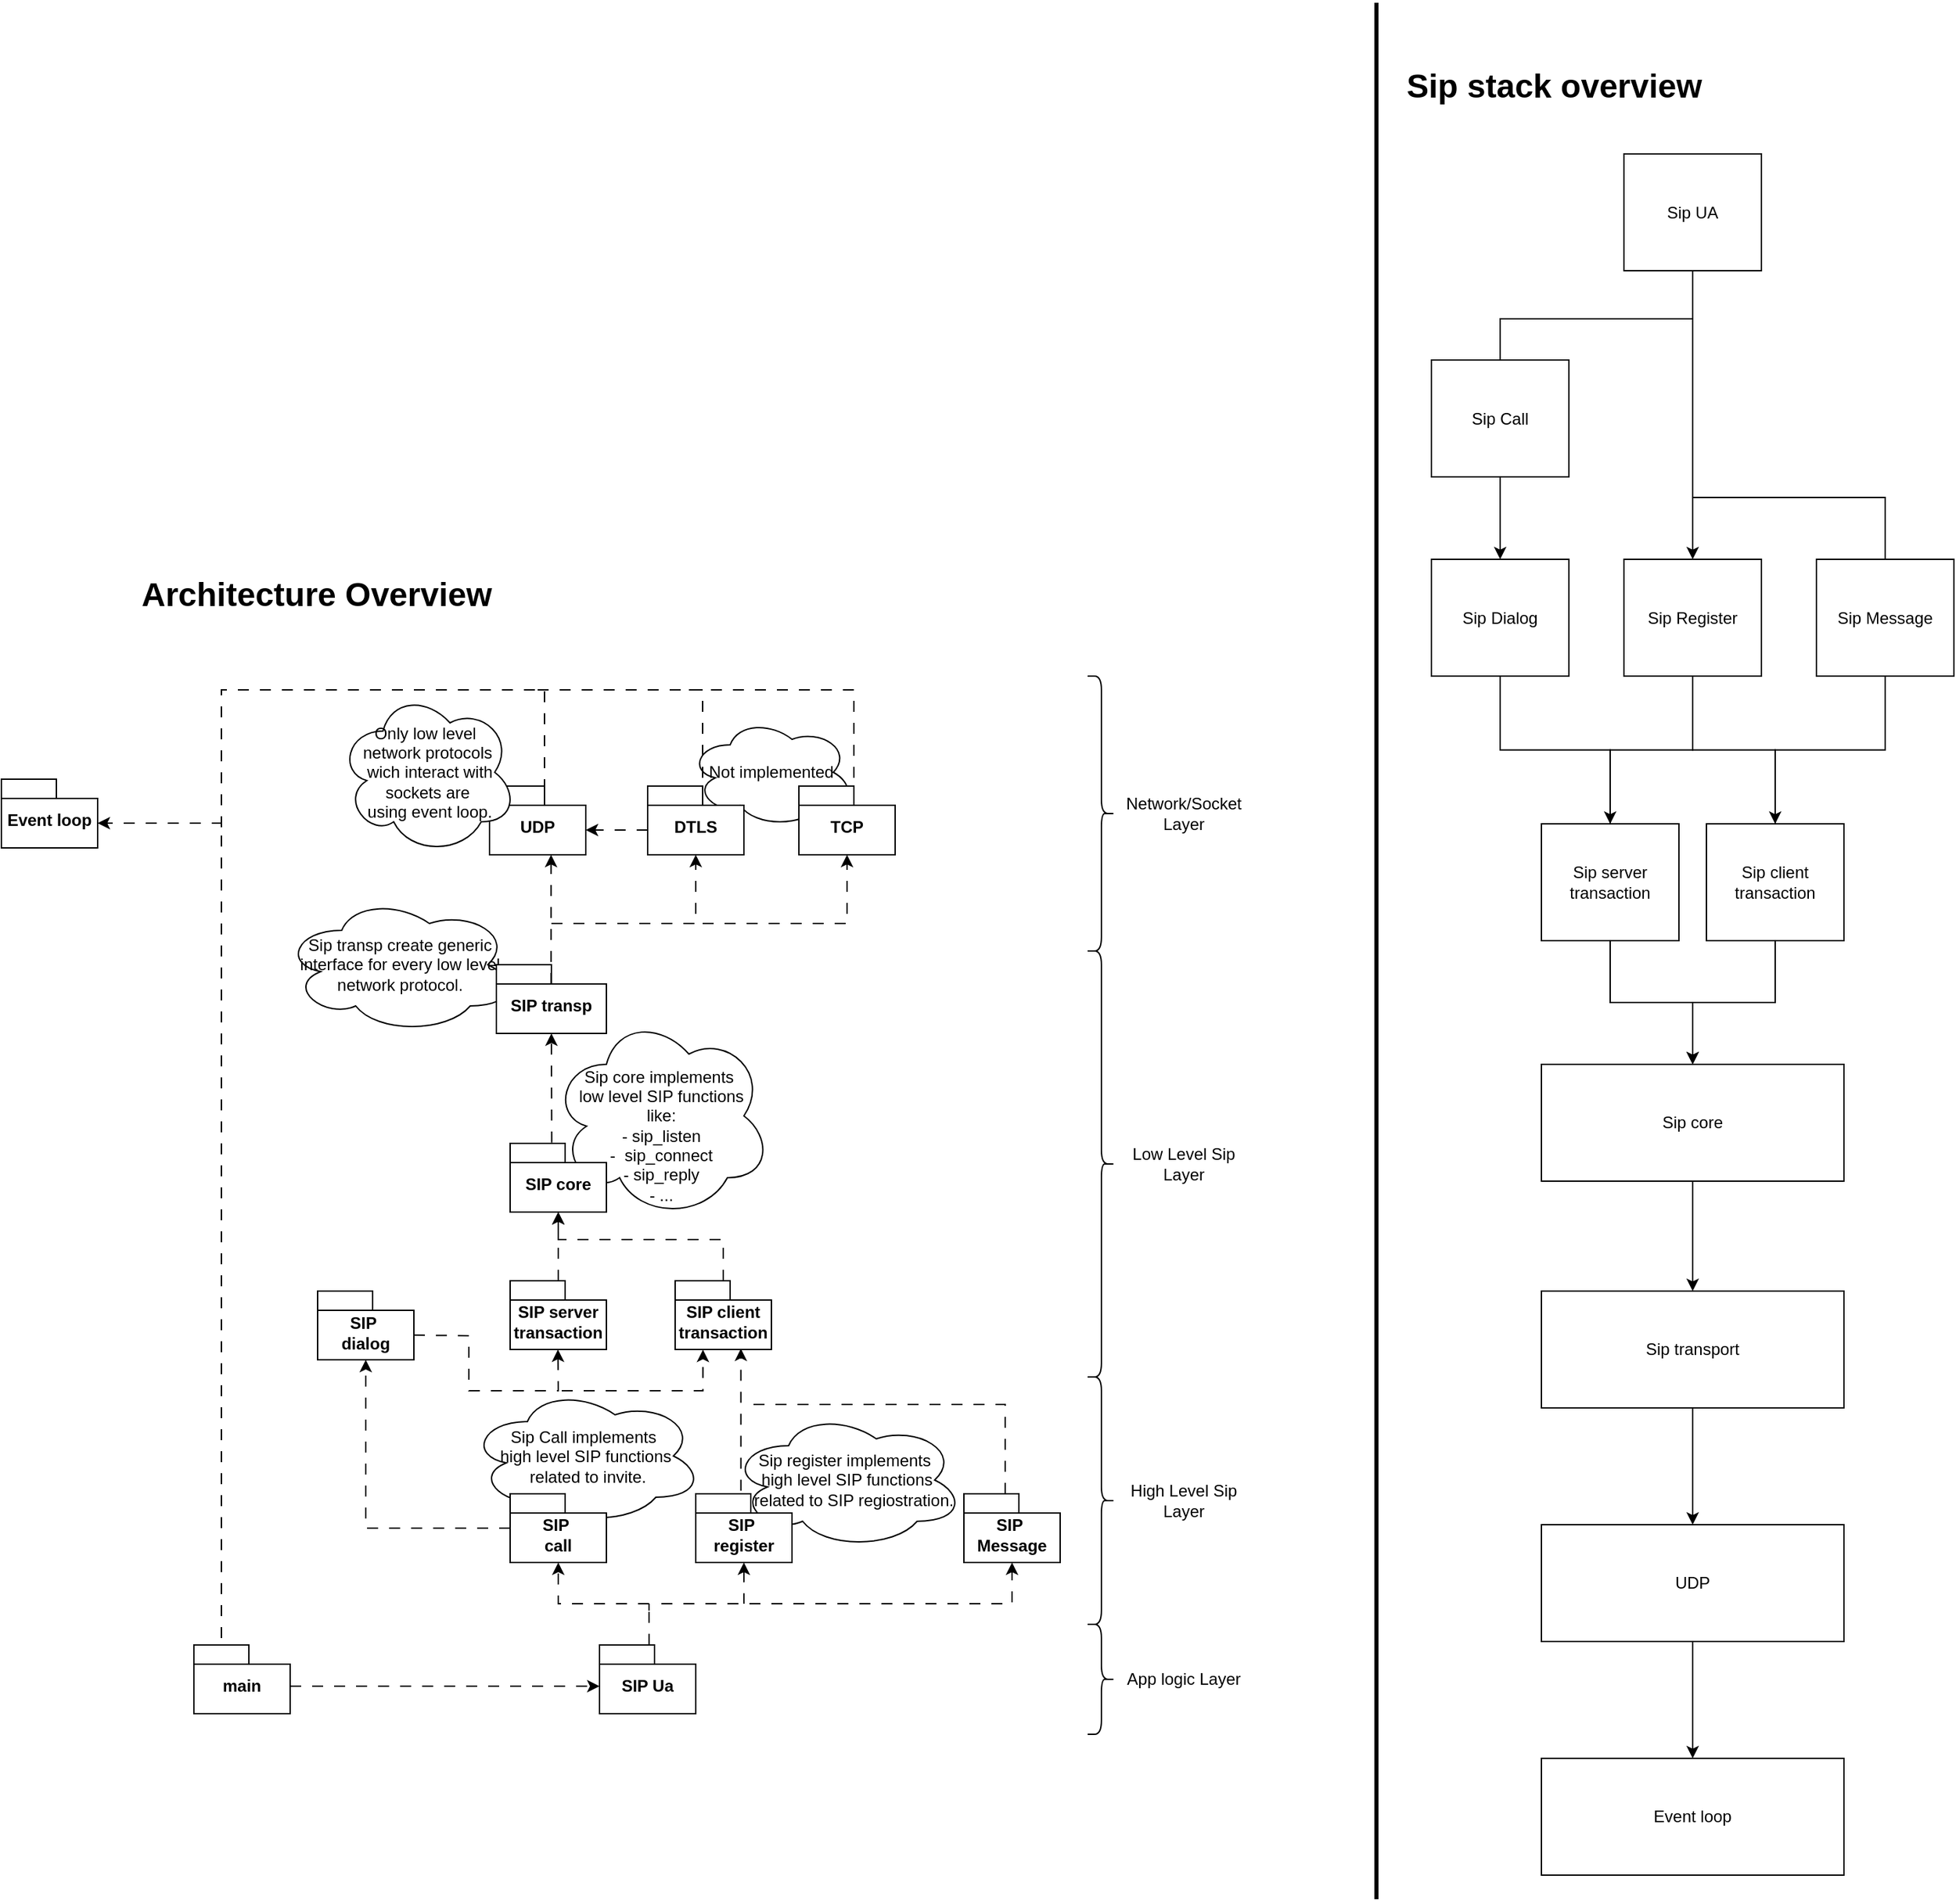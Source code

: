 <mxfile version="27.1.4" pages="2">
  <diagram id="IuXAi1eevMyLSQoJfHt3" name="Architecture overview">
    <mxGraphModel dx="2269" dy="1870" grid="1" gridSize="10" guides="1" tooltips="1" connect="1" arrows="1" fold="1" page="1" pageScale="1" pageWidth="850" pageHeight="1100" math="0" shadow="0">
      <root>
        <mxCell id="0" />
        <mxCell id="1" parent="0" />
        <mxCell id="v3j3ujz7cPLlm9doWBM3-44" value="" style="endArrow=none;html=1;rounded=0;strokeWidth=3;" parent="1" edge="1">
          <mxGeometry width="50" height="50" relative="1" as="geometry">
            <mxPoint x="680" y="820" as="sourcePoint" />
            <mxPoint x="680" y="-560" as="targetPoint" />
          </mxGeometry>
        </mxCell>
        <mxCell id="v3j3ujz7cPLlm9doWBM3-45" value="&lt;h1 style=&quot;margin-top: 0px;&quot;&gt;Sip stack overview&lt;/h1&gt;" style="text;html=1;whiteSpace=wrap;overflow=hidden;rounded=0;" parent="1" vertex="1">
          <mxGeometry x="700" y="-520" width="260" height="120" as="geometry" />
        </mxCell>
        <mxCell id="QLOnrKLpHwwKSTS8j1C4-6" value="" style="edgeStyle=orthogonalEdgeStyle;rounded=0;orthogonalLoop=1;jettySize=auto;html=1;" edge="1" parent="1" source="QLOnrKLpHwwKSTS8j1C4-2" target="QLOnrKLpHwwKSTS8j1C4-3">
          <mxGeometry relative="1" as="geometry" />
        </mxCell>
        <mxCell id="QLOnrKLpHwwKSTS8j1C4-2" value="Sip core" style="rounded=0;whiteSpace=wrap;html=1;" vertex="1" parent="1">
          <mxGeometry x="800" y="212.5" width="220" height="85" as="geometry" />
        </mxCell>
        <mxCell id="QLOnrKLpHwwKSTS8j1C4-7" value="" style="edgeStyle=orthogonalEdgeStyle;rounded=0;orthogonalLoop=1;jettySize=auto;html=1;" edge="1" parent="1" source="QLOnrKLpHwwKSTS8j1C4-3" target="QLOnrKLpHwwKSTS8j1C4-4">
          <mxGeometry relative="1" as="geometry" />
        </mxCell>
        <mxCell id="QLOnrKLpHwwKSTS8j1C4-3" value="Sip transport" style="rounded=0;whiteSpace=wrap;html=1;" vertex="1" parent="1">
          <mxGeometry x="800" y="377.5" width="220" height="85" as="geometry" />
        </mxCell>
        <mxCell id="QLOnrKLpHwwKSTS8j1C4-8" value="" style="edgeStyle=orthogonalEdgeStyle;rounded=0;orthogonalLoop=1;jettySize=auto;html=1;" edge="1" parent="1" source="QLOnrKLpHwwKSTS8j1C4-4" target="QLOnrKLpHwwKSTS8j1C4-5">
          <mxGeometry relative="1" as="geometry" />
        </mxCell>
        <mxCell id="QLOnrKLpHwwKSTS8j1C4-4" value="UDP" style="rounded=0;whiteSpace=wrap;html=1;" vertex="1" parent="1">
          <mxGeometry x="800" y="547.5" width="220" height="85" as="geometry" />
        </mxCell>
        <mxCell id="QLOnrKLpHwwKSTS8j1C4-5" value="Event loop" style="rounded=0;whiteSpace=wrap;html=1;" vertex="1" parent="1">
          <mxGeometry x="800" y="717.5" width="220" height="85" as="geometry" />
        </mxCell>
        <mxCell id="QLOnrKLpHwwKSTS8j1C4-14" value="" style="endArrow=none;html=1;rounded=0;dashed=1;dashPattern=8 8;strokeColor=default;align=center;verticalAlign=middle;fontFamily=Helvetica;fontSize=11;fontColor=default;labelBackgroundColor=default;startFill=0;" edge="1" parent="1">
          <mxGeometry width="50" height="50" relative="1" as="geometry">
            <mxPoint x="410" y="525" as="sourcePoint" />
            <mxPoint x="220" y="460" as="targetPoint" />
            <Array as="points">
              <mxPoint x="410" y="505" />
              <mxPoint x="410" y="460" />
            </Array>
          </mxGeometry>
        </mxCell>
        <mxCell id="QLOnrKLpHwwKSTS8j1C4-15" value="Not implemented" style="ellipse;shape=cloud;whiteSpace=wrap;html=1;" vertex="1" parent="1">
          <mxGeometry x="180" y="-40" width="120" height="80" as="geometry" />
        </mxCell>
        <mxCell id="QLOnrKLpHwwKSTS8j1C4-16" value="Sip transp create generic interface for every low level network protocol&lt;span style=&quot;background-color: transparent; color: light-dark(rgb(0, 0, 0), rgb(255, 255, 255));&quot;&gt;.&lt;/span&gt;" style="ellipse;shape=cloud;whiteSpace=wrap;html=1;" vertex="1" parent="1">
          <mxGeometry x="-115" y="90" width="170" height="100" as="geometry" />
        </mxCell>
        <mxCell id="QLOnrKLpHwwKSTS8j1C4-17" value="Sip Call implements&amp;nbsp;&lt;div&gt;high level SIP functions&lt;/div&gt;&lt;div&gt;&amp;nbsp;related to invite.&lt;/div&gt;" style="ellipse;shape=cloud;whiteSpace=wrap;html=1;" vertex="1" parent="1">
          <mxGeometry x="20" y="447.5" width="170" height="100" as="geometry" />
        </mxCell>
        <mxCell id="QLOnrKLpHwwKSTS8j1C4-18" value="&lt;div&gt;&lt;br&gt;&lt;/div&gt;&lt;div&gt;&lt;br&gt;&lt;/div&gt;Sip core implements&amp;nbsp;&lt;div&gt;low level SIP functions&lt;/div&gt;&lt;div&gt;&amp;nbsp;like:&amp;nbsp;&lt;/div&gt;&lt;div&gt;- sip_listen&lt;/div&gt;&lt;div&gt;-&amp;nbsp; sip_connect&lt;/div&gt;&lt;div&gt;- sip_reply&lt;/div&gt;&lt;div&gt;- ...&lt;/div&gt;" style="ellipse;shape=cloud;whiteSpace=wrap;html=1;" vertex="1" parent="1">
          <mxGeometry x="80" y="175" width="160" height="150" as="geometry" />
        </mxCell>
        <mxCell id="QLOnrKLpHwwKSTS8j1C4-19" value="TCP" style="shape=folder;fontStyle=1;spacingTop=10;tabWidth=40;tabHeight=14;tabPosition=left;html=1;whiteSpace=wrap;" vertex="1" parent="1">
          <mxGeometry x="260" y="10" width="70" height="50" as="geometry" />
        </mxCell>
        <mxCell id="QLOnrKLpHwwKSTS8j1C4-20" value="&lt;h1 style=&quot;margin-top: 0px;&quot;&gt;Architecture Overview&lt;/h1&gt;" style="text;html=1;whiteSpace=wrap;overflow=hidden;rounded=0;" vertex="1" parent="1">
          <mxGeometry x="-220" y="-150" width="260" height="120" as="geometry" />
        </mxCell>
        <mxCell id="QLOnrKLpHwwKSTS8j1C4-21" value="UDP" style="shape=folder;fontStyle=1;spacingTop=10;tabWidth=40;tabHeight=14;tabPosition=left;html=1;whiteSpace=wrap;" vertex="1" parent="1">
          <mxGeometry x="35" y="10" width="70" height="50" as="geometry" />
        </mxCell>
        <mxCell id="QLOnrKLpHwwKSTS8j1C4-22" value="SIP core" style="shape=folder;fontStyle=1;spacingTop=10;tabWidth=40;tabHeight=14;tabPosition=left;html=1;whiteSpace=wrap;" vertex="1" parent="1">
          <mxGeometry x="50" y="270" width="70" height="50" as="geometry" />
        </mxCell>
        <mxCell id="QLOnrKLpHwwKSTS8j1C4-23" value="SIP transp" style="shape=folder;fontStyle=1;spacingTop=10;tabWidth=40;tabHeight=14;tabPosition=left;html=1;whiteSpace=wrap;" vertex="1" parent="1">
          <mxGeometry x="40" y="140" width="80" height="50" as="geometry" />
        </mxCell>
        <mxCell id="QLOnrKLpHwwKSTS8j1C4-24" value="DTLS" style="shape=folder;fontStyle=1;spacingTop=10;tabWidth=40;tabHeight=14;tabPosition=left;html=1;whiteSpace=wrap;" vertex="1" parent="1">
          <mxGeometry x="150" y="10" width="70" height="50" as="geometry" />
        </mxCell>
        <mxCell id="QLOnrKLpHwwKSTS8j1C4-77" value="" style="edgeStyle=orthogonalEdgeStyle;rounded=0;orthogonalLoop=1;jettySize=auto;html=1;endArrow=classic;startFill=0;dashed=1;dashPattern=8 8;strokeColor=default;align=center;verticalAlign=middle;fontFamily=Helvetica;fontSize=11;fontColor=default;labelBackgroundColor=default;entryX=0.289;entryY=1.003;entryDx=0;entryDy=0;entryPerimeter=0;endFill=1;" edge="1" parent="1" target="QLOnrKLpHwwKSTS8j1C4-57">
          <mxGeometry relative="1" as="geometry">
            <mxPoint x="87.5" y="450" as="sourcePoint" />
            <mxPoint x="190" y="410" as="targetPoint" />
            <Array as="points">
              <mxPoint x="190" y="450" />
            </Array>
          </mxGeometry>
        </mxCell>
        <mxCell id="QLOnrKLpHwwKSTS8j1C4-113" value="" style="edgeStyle=orthogonalEdgeStyle;rounded=0;orthogonalLoop=1;jettySize=auto;html=1;entryX=0.5;entryY=1;entryDx=0;entryDy=0;entryPerimeter=0;dashed=1;dashPattern=8 8;" edge="1" parent="1" source="QLOnrKLpHwwKSTS8j1C4-25" target="QLOnrKLpHwwKSTS8j1C4-111">
          <mxGeometry relative="1" as="geometry">
            <mxPoint x="-65" y="550" as="targetPoint" />
          </mxGeometry>
        </mxCell>
        <mxCell id="QLOnrKLpHwwKSTS8j1C4-25" value="SIP&amp;nbsp;&lt;div&gt;call&lt;/div&gt;" style="shape=folder;fontStyle=1;spacingTop=10;tabWidth=40;tabHeight=14;tabPosition=left;html=1;whiteSpace=wrap;" vertex="1" parent="1">
          <mxGeometry x="50" y="525" width="70" height="50" as="geometry" />
        </mxCell>
        <mxCell id="QLOnrKLpHwwKSTS8j1C4-26" value="Event loop" style="shape=folder;fontStyle=1;spacingTop=10;tabWidth=40;tabHeight=14;tabPosition=left;html=1;whiteSpace=wrap;" vertex="1" parent="1">
          <mxGeometry x="-320" y="5" width="70" height="50" as="geometry" />
        </mxCell>
        <mxCell id="QLOnrKLpHwwKSTS8j1C4-27" value="Only low level&amp;nbsp;&lt;div&gt;network protocols&lt;/div&gt;&lt;div&gt;&amp;nbsp;wich interact with sockets are&lt;/div&gt;&lt;div&gt;&amp;nbsp;using event loop.&lt;/div&gt;" style="ellipse;shape=cloud;whiteSpace=wrap;html=1;" vertex="1" parent="1">
          <mxGeometry x="-75" y="-60" width="130" height="120" as="geometry" />
        </mxCell>
        <mxCell id="QLOnrKLpHwwKSTS8j1C4-28" value="main" style="shape=folder;fontStyle=1;spacingTop=10;tabWidth=40;tabHeight=14;tabPosition=left;html=1;whiteSpace=wrap;" vertex="1" parent="1">
          <mxGeometry x="-180" y="635" width="70" height="50" as="geometry" />
        </mxCell>
        <mxCell id="QLOnrKLpHwwKSTS8j1C4-29" value="SIP Ua" style="shape=folder;fontStyle=1;spacingTop=10;tabWidth=40;tabHeight=14;tabPosition=left;html=1;whiteSpace=wrap;" vertex="1" parent="1">
          <mxGeometry x="115" y="635" width="70" height="50" as="geometry" />
        </mxCell>
        <mxCell id="QLOnrKLpHwwKSTS8j1C4-30" value="" style="endArrow=none;html=1;rounded=0;dashed=1;dashPattern=8 8;exitX=0.515;exitY=-0.002;exitDx=0;exitDy=0;exitPerimeter=0;startFill=0;" edge="1" parent="1" source="QLOnrKLpHwwKSTS8j1C4-29">
          <mxGeometry width="50" height="50" relative="1" as="geometry">
            <mxPoint x="150" y="635" as="sourcePoint" />
            <mxPoint x="151" y="600" as="targetPoint" />
            <Array as="points">
              <mxPoint x="151" y="605" />
              <mxPoint x="151" y="610" />
            </Array>
          </mxGeometry>
        </mxCell>
        <mxCell id="QLOnrKLpHwwKSTS8j1C4-31" value="" style="endArrow=classic;html=1;rounded=0;entryX=0.5;entryY=1;entryDx=0;entryDy=0;entryPerimeter=0;dashed=1;dashPattern=8 8;" edge="1" parent="1" target="QLOnrKLpHwwKSTS8j1C4-25">
          <mxGeometry width="50" height="50" relative="1" as="geometry">
            <mxPoint x="151" y="605" as="sourcePoint" />
            <mxPoint x="100.0" y="575" as="targetPoint" />
            <Array as="points">
              <mxPoint x="151.0" y="605" />
              <mxPoint x="85" y="605" />
            </Array>
          </mxGeometry>
        </mxCell>
        <mxCell id="QLOnrKLpHwwKSTS8j1C4-34" value="" style="endArrow=classic;html=1;rounded=0;entryX=0;entryY=0;entryDx=70;entryDy=32;entryPerimeter=0;dashed=1;dashPattern=8 8;strokeColor=default;align=center;verticalAlign=middle;fontFamily=Helvetica;fontSize=11;fontColor=default;labelBackgroundColor=default;" edge="1" parent="1">
          <mxGeometry width="50" height="50" relative="1" as="geometry">
            <mxPoint x="-160" y="630" as="sourcePoint" />
            <mxPoint x="-250" y="37" as="targetPoint" />
            <Array as="points">
              <mxPoint x="-160" y="37" />
            </Array>
          </mxGeometry>
        </mxCell>
        <mxCell id="QLOnrKLpHwwKSTS8j1C4-35" value="" style="endArrow=classic;html=1;rounded=0;dashed=1;dashPattern=8 8;strokeColor=default;align=center;verticalAlign=middle;fontFamily=Helvetica;fontSize=11;fontColor=default;labelBackgroundColor=default;exitX=0.432;exitY=-0.013;exitDx=0;exitDy=0;exitPerimeter=0;" edge="1" parent="1" source="QLOnrKLpHwwKSTS8j1C4-22">
          <mxGeometry width="50" height="50" relative="1" as="geometry">
            <mxPoint x="80" y="225" as="sourcePoint" />
            <mxPoint x="80" y="190" as="targetPoint" />
          </mxGeometry>
        </mxCell>
        <mxCell id="QLOnrKLpHwwKSTS8j1C4-36" value="" style="endArrow=classic;html=1;rounded=0;entryX=0.568;entryY=1.008;entryDx=0;entryDy=0;entryPerimeter=0;dashed=1;dashPattern=8 8;strokeColor=default;align=center;verticalAlign=middle;fontFamily=Helvetica;fontSize=11;fontColor=default;labelBackgroundColor=default;exitX=0;exitY=0;exitDx=40;exitDy=14;exitPerimeter=0;" edge="1" parent="1">
          <mxGeometry width="50" height="50" relative="1" as="geometry">
            <mxPoint x="79.76" y="154" as="sourcePoint" />
            <mxPoint x="79.76" y="60" as="targetPoint" />
          </mxGeometry>
        </mxCell>
        <mxCell id="QLOnrKLpHwwKSTS8j1C4-37" value="" style="endArrow=classic;html=1;rounded=0;entryX=0.5;entryY=1;entryDx=0;entryDy=0;entryPerimeter=0;dashed=1;dashPattern=8 8;strokeColor=default;align=center;verticalAlign=middle;fontFamily=Helvetica;fontSize=11;fontColor=default;labelBackgroundColor=default;" edge="1" parent="1" target="QLOnrKLpHwwKSTS8j1C4-24">
          <mxGeometry width="50" height="50" relative="1" as="geometry">
            <mxPoint x="80" y="110" as="sourcePoint" />
            <mxPoint x="130" y="60" as="targetPoint" />
            <Array as="points">
              <mxPoint x="185" y="110" />
            </Array>
          </mxGeometry>
        </mxCell>
        <mxCell id="QLOnrKLpHwwKSTS8j1C4-38" value="" style="endArrow=classic;html=1;rounded=0;entryX=0.5;entryY=1;entryDx=0;entryDy=0;entryPerimeter=0;dashed=1;dashPattern=8 8;strokeColor=default;align=center;verticalAlign=middle;fontFamily=Helvetica;fontSize=11;fontColor=default;labelBackgroundColor=default;" edge="1" parent="1">
          <mxGeometry width="50" height="50" relative="1" as="geometry">
            <mxPoint x="190" y="110" as="sourcePoint" />
            <mxPoint x="295" y="60" as="targetPoint" />
            <Array as="points">
              <mxPoint x="295" y="110" />
            </Array>
          </mxGeometry>
        </mxCell>
        <mxCell id="QLOnrKLpHwwKSTS8j1C4-39" value="" style="endArrow=none;html=1;rounded=0;entryX=0;entryY=0;entryDx=40;entryDy=0;entryPerimeter=0;dashed=1;dashPattern=8 8;strokeColor=default;align=center;verticalAlign=middle;fontFamily=Helvetica;fontSize=11;fontColor=default;labelBackgroundColor=default;startFill=0;" edge="1" parent="1" target="QLOnrKLpHwwKSTS8j1C4-21">
          <mxGeometry width="50" height="50" relative="1" as="geometry">
            <mxPoint x="-160" y="40" as="sourcePoint" />
            <mxPoint x="-110" y="430" as="targetPoint" />
            <Array as="points">
              <mxPoint x="-160" y="-60" />
              <mxPoint x="75" y="-60" />
            </Array>
          </mxGeometry>
        </mxCell>
        <mxCell id="QLOnrKLpHwwKSTS8j1C4-40" value="" style="endArrow=none;html=1;rounded=0;entryX=0;entryY=0;entryDx=40;entryDy=0;entryPerimeter=0;dashed=1;dashPattern=8 8;strokeColor=default;align=center;verticalAlign=middle;fontFamily=Helvetica;fontSize=11;fontColor=default;labelBackgroundColor=default;startFill=0;" edge="1" parent="1" target="QLOnrKLpHwwKSTS8j1C4-24">
          <mxGeometry width="50" height="50" relative="1" as="geometry">
            <mxPoint x="70" y="-60" as="sourcePoint" />
            <mxPoint x="160" as="targetPoint" />
            <Array as="points">
              <mxPoint x="190" y="-60" />
            </Array>
          </mxGeometry>
        </mxCell>
        <mxCell id="QLOnrKLpHwwKSTS8j1C4-41" value="" style="endArrow=none;html=1;rounded=0;entryX=0;entryY=0;entryDx=40;entryDy=0;entryPerimeter=0;dashed=1;dashPattern=8 8;strokeColor=default;align=center;verticalAlign=middle;fontFamily=Helvetica;fontSize=11;fontColor=default;labelBackgroundColor=default;startFill=0;" edge="1" parent="1">
          <mxGeometry width="50" height="50" relative="1" as="geometry">
            <mxPoint x="180" y="-60" as="sourcePoint" />
            <mxPoint x="300" y="10" as="targetPoint" />
            <Array as="points">
              <mxPoint x="300" y="-60" />
            </Array>
          </mxGeometry>
        </mxCell>
        <mxCell id="QLOnrKLpHwwKSTS8j1C4-42" value="" style="endArrow=classic;html=1;rounded=0;dashed=1;dashPattern=8 8;strokeColor=default;align=center;verticalAlign=middle;fontFamily=Helvetica;fontSize=11;fontColor=default;labelBackgroundColor=default;" edge="1" parent="1">
          <mxGeometry width="50" height="50" relative="1" as="geometry">
            <mxPoint x="-110" y="665" as="sourcePoint" />
            <mxPoint x="115" y="665" as="targetPoint" />
          </mxGeometry>
        </mxCell>
        <mxCell id="QLOnrKLpHwwKSTS8j1C4-43" value="" style="endArrow=classic;html=1;rounded=0;entryX=0;entryY=0;entryDx=70;entryDy=32;entryPerimeter=0;exitX=0;exitY=0;exitDx=0;exitDy=32;exitPerimeter=0;dashed=1;dashPattern=8 8;strokeColor=default;align=center;verticalAlign=middle;fontFamily=Helvetica;fontSize=11;fontColor=default;labelBackgroundColor=default;" edge="1" parent="1" source="QLOnrKLpHwwKSTS8j1C4-24" target="QLOnrKLpHwwKSTS8j1C4-21">
          <mxGeometry width="50" height="50" relative="1" as="geometry">
            <mxPoint x="150" y="40" as="sourcePoint" />
            <mxPoint x="200" y="-10" as="targetPoint" />
          </mxGeometry>
        </mxCell>
        <mxCell id="QLOnrKLpHwwKSTS8j1C4-52" value="SIP&amp;nbsp;&lt;div&gt;Message&lt;/div&gt;" style="shape=folder;fontStyle=1;spacingTop=10;tabWidth=40;tabHeight=14;tabPosition=left;html=1;whiteSpace=wrap;" vertex="1" parent="1">
          <mxGeometry x="380" y="525" width="70" height="50" as="geometry" />
        </mxCell>
        <mxCell id="QLOnrKLpHwwKSTS8j1C4-53" value="" style="endArrow=classic;html=1;rounded=0;entryX=0.5;entryY=1;entryDx=0;entryDy=0;entryPerimeter=0;dashed=1;dashPattern=8 8;" edge="1" parent="1" target="QLOnrKLpHwwKSTS8j1C4-52">
          <mxGeometry width="50" height="50" relative="1" as="geometry">
            <mxPoint x="160" y="605" as="sourcePoint" />
            <mxPoint x="200" y="575" as="targetPoint" />
            <Array as="points">
              <mxPoint x="415" y="605" />
            </Array>
          </mxGeometry>
        </mxCell>
        <mxCell id="QLOnrKLpHwwKSTS8j1C4-54" value="Sip register implements&amp;nbsp;&lt;div&gt;high level SIP functions&lt;/div&gt;&lt;div&gt;&amp;nbsp; &amp;nbsp;related to SIP regiostration.&lt;/div&gt;" style="ellipse;shape=cloud;whiteSpace=wrap;html=1;" vertex="1" parent="1">
          <mxGeometry x="210" y="465" width="170" height="100" as="geometry" />
        </mxCell>
        <mxCell id="QLOnrKLpHwwKSTS8j1C4-114" value="" style="edgeStyle=orthogonalEdgeStyle;rounded=0;orthogonalLoop=1;jettySize=auto;html=1;endArrow=none;startFill=1;dashed=1;dashPattern=8 8;startArrow=classic;" edge="1" parent="1" source="QLOnrKLpHwwKSTS8j1C4-55">
          <mxGeometry relative="1" as="geometry">
            <mxPoint x="220" y="605" as="targetPoint" />
          </mxGeometry>
        </mxCell>
        <mxCell id="QLOnrKLpHwwKSTS8j1C4-55" value="SIP&amp;nbsp;&lt;div&gt;register&lt;/div&gt;" style="shape=folder;fontStyle=1;spacingTop=10;tabWidth=40;tabHeight=14;tabPosition=left;html=1;whiteSpace=wrap;" vertex="1" parent="1">
          <mxGeometry x="185" y="525" width="70" height="50" as="geometry" />
        </mxCell>
        <mxCell id="QLOnrKLpHwwKSTS8j1C4-61" value="" style="edgeStyle=orthogonalEdgeStyle;rounded=0;orthogonalLoop=1;jettySize=auto;html=1;dashed=1;dashPattern=8 8;strokeColor=default;align=center;verticalAlign=middle;fontFamily=Helvetica;fontSize=11;fontColor=default;labelBackgroundColor=default;endArrow=classic;" edge="1" parent="1" source="QLOnrKLpHwwKSTS8j1C4-56" target="QLOnrKLpHwwKSTS8j1C4-22">
          <mxGeometry relative="1" as="geometry" />
        </mxCell>
        <mxCell id="QLOnrKLpHwwKSTS8j1C4-56" value="SIP server&lt;div&gt;transaction&lt;/div&gt;" style="shape=folder;fontStyle=1;spacingTop=10;tabWidth=40;tabHeight=14;tabPosition=left;html=1;whiteSpace=wrap;" vertex="1" parent="1">
          <mxGeometry x="50" y="370" width="70" height="50" as="geometry" />
        </mxCell>
        <mxCell id="QLOnrKLpHwwKSTS8j1C4-62" value="" style="edgeStyle=orthogonalEdgeStyle;rounded=0;orthogonalLoop=1;jettySize=auto;html=1;entryX=0.5;entryY=1;entryDx=0;entryDy=0;entryPerimeter=0;dashed=1;dashPattern=8 8;strokeColor=default;align=center;verticalAlign=middle;fontFamily=Helvetica;fontSize=11;fontColor=default;labelBackgroundColor=default;endArrow=classic;" edge="1" parent="1" source="QLOnrKLpHwwKSTS8j1C4-57" target="QLOnrKLpHwwKSTS8j1C4-22">
          <mxGeometry relative="1" as="geometry">
            <Array as="points">
              <mxPoint x="205" y="340" />
              <mxPoint x="85" y="340" />
            </Array>
          </mxGeometry>
        </mxCell>
        <mxCell id="QLOnrKLpHwwKSTS8j1C4-57" value="SIP client&lt;div&gt;transaction&lt;/div&gt;" style="shape=folder;fontStyle=1;spacingTop=10;tabWidth=40;tabHeight=14;tabPosition=left;html=1;whiteSpace=wrap;" vertex="1" parent="1">
          <mxGeometry x="170" y="370" width="70" height="50" as="geometry" />
        </mxCell>
        <mxCell id="QLOnrKLpHwwKSTS8j1C4-60" value="" style="endArrow=classic;html=1;rounded=0;dashed=1;dashPattern=8 8;strokeColor=default;align=center;verticalAlign=middle;fontFamily=Helvetica;fontSize=11;fontColor=default;labelBackgroundColor=default;exitX=0.469;exitY=-0.044;exitDx=0;exitDy=0;exitPerimeter=0;entryX=0.683;entryY=0.987;entryDx=0;entryDy=0;entryPerimeter=0;" edge="1" parent="1" source="QLOnrKLpHwwKSTS8j1C4-55" target="QLOnrKLpHwwKSTS8j1C4-57">
          <mxGeometry width="50" height="50" relative="1" as="geometry">
            <mxPoint x="204.71" y="499" as="sourcePoint" />
            <mxPoint x="204.71" y="420" as="targetPoint" />
            <Array as="points" />
          </mxGeometry>
        </mxCell>
        <mxCell id="QLOnrKLpHwwKSTS8j1C4-63" value="" style="endArrow=classic;html=1;rounded=0;dashed=1;dashPattern=8 8;strokeColor=default;align=center;verticalAlign=middle;fontFamily=Helvetica;fontSize=11;fontColor=default;labelBackgroundColor=default;exitX=0;exitY=0;exitDx=70;exitDy=32;exitPerimeter=0;entryX=0.431;entryY=1.016;entryDx=0;entryDy=0;entryPerimeter=0;" edge="1" parent="1" source="QLOnrKLpHwwKSTS8j1C4-111">
          <mxGeometry width="50" height="50" relative="1" as="geometry">
            <mxPoint x="84.76" y="524" as="sourcePoint" />
            <mxPoint x="84.76" y="420" as="targetPoint" />
            <Array as="points">
              <mxPoint x="20" y="410" />
              <mxPoint x="20" y="450" />
              <mxPoint x="85" y="450" />
            </Array>
          </mxGeometry>
        </mxCell>
        <mxCell id="QLOnrKLpHwwKSTS8j1C4-64" value="" style="group" vertex="1" connectable="0" parent="1">
          <mxGeometry x="470" y="-70" width="120" height="200" as="geometry" />
        </mxCell>
        <mxCell id="QLOnrKLpHwwKSTS8j1C4-44" value="" style="shape=curlyBracket;whiteSpace=wrap;html=1;rounded=1;flipH=1;labelPosition=right;verticalLabelPosition=middle;align=left;verticalAlign=middle;" vertex="1" parent="QLOnrKLpHwwKSTS8j1C4-64">
          <mxGeometry width="20" height="200" as="geometry" />
        </mxCell>
        <mxCell id="QLOnrKLpHwwKSTS8j1C4-45" value="Network/Socket Layer" style="text;html=1;align=center;verticalAlign=middle;whiteSpace=wrap;rounded=0;" vertex="1" parent="QLOnrKLpHwwKSTS8j1C4-64">
          <mxGeometry x="20" y="85" width="100" height="30" as="geometry" />
        </mxCell>
        <mxCell id="QLOnrKLpHwwKSTS8j1C4-65" value="" style="group" vertex="1" connectable="0" parent="1">
          <mxGeometry x="470" y="130" width="120" height="310" as="geometry" />
        </mxCell>
        <mxCell id="QLOnrKLpHwwKSTS8j1C4-46" value="" style="shape=curlyBracket;whiteSpace=wrap;html=1;rounded=1;flipH=1;labelPosition=right;verticalLabelPosition=middle;align=left;verticalAlign=middle;" vertex="1" parent="QLOnrKLpHwwKSTS8j1C4-65">
          <mxGeometry width="20" height="310" as="geometry" />
        </mxCell>
        <mxCell id="QLOnrKLpHwwKSTS8j1C4-47" value="Low Level Sip Layer" style="text;html=1;align=center;verticalAlign=middle;whiteSpace=wrap;rounded=0;" vertex="1" parent="QLOnrKLpHwwKSTS8j1C4-65">
          <mxGeometry x="20" y="136.4" width="100" height="37.2" as="geometry" />
        </mxCell>
        <mxCell id="QLOnrKLpHwwKSTS8j1C4-66" value="" style="group" vertex="1" connectable="0" parent="1">
          <mxGeometry x="470" y="440" width="120" height="180" as="geometry" />
        </mxCell>
        <mxCell id="QLOnrKLpHwwKSTS8j1C4-48" value="" style="shape=curlyBracket;whiteSpace=wrap;html=1;rounded=1;flipH=1;labelPosition=right;verticalLabelPosition=middle;align=left;verticalAlign=middle;" vertex="1" parent="QLOnrKLpHwwKSTS8j1C4-66">
          <mxGeometry width="20" height="180" as="geometry" />
        </mxCell>
        <mxCell id="QLOnrKLpHwwKSTS8j1C4-49" value="High Level Sip Layer" style="text;html=1;align=center;verticalAlign=middle;whiteSpace=wrap;rounded=0;" vertex="1" parent="QLOnrKLpHwwKSTS8j1C4-66">
          <mxGeometry x="20" y="72" width="100" height="36" as="geometry" />
        </mxCell>
        <mxCell id="QLOnrKLpHwwKSTS8j1C4-67" value="" style="group" vertex="1" connectable="0" parent="1">
          <mxGeometry x="470" y="620" width="120" height="80" as="geometry" />
        </mxCell>
        <mxCell id="QLOnrKLpHwwKSTS8j1C4-50" value="" style="shape=curlyBracket;whiteSpace=wrap;html=1;rounded=1;flipH=1;labelPosition=right;verticalLabelPosition=middle;align=left;verticalAlign=middle;" vertex="1" parent="QLOnrKLpHwwKSTS8j1C4-67">
          <mxGeometry width="20" height="80" as="geometry" />
        </mxCell>
        <mxCell id="QLOnrKLpHwwKSTS8j1C4-51" value="App logic Layer" style="text;html=1;align=center;verticalAlign=middle;whiteSpace=wrap;rounded=0;" vertex="1" parent="QLOnrKLpHwwKSTS8j1C4-67">
          <mxGeometry x="20" y="25" width="100" height="30" as="geometry" />
        </mxCell>
        <mxCell id="QLOnrKLpHwwKSTS8j1C4-72" value="" style="edgeStyle=orthogonalEdgeStyle;rounded=0;orthogonalLoop=1;jettySize=auto;html=1;" edge="1" parent="1" source="QLOnrKLpHwwKSTS8j1C4-69" target="QLOnrKLpHwwKSTS8j1C4-2">
          <mxGeometry relative="1" as="geometry" />
        </mxCell>
        <mxCell id="QLOnrKLpHwwKSTS8j1C4-84" value="" style="edgeStyle=orthogonalEdgeStyle;rounded=0;orthogonalLoop=1;jettySize=auto;html=1;endArrow=none;startFill=0;" edge="1" parent="1" source="QLOnrKLpHwwKSTS8j1C4-69" target="QLOnrKLpHwwKSTS8j1C4-81">
          <mxGeometry relative="1" as="geometry" />
        </mxCell>
        <mxCell id="QLOnrKLpHwwKSTS8j1C4-69" value="Sip server transaction" style="rounded=0;whiteSpace=wrap;html=1;" vertex="1" parent="1">
          <mxGeometry x="800" y="37.5" width="100" height="85" as="geometry" />
        </mxCell>
        <mxCell id="QLOnrKLpHwwKSTS8j1C4-71" value="" style="edgeStyle=orthogonalEdgeStyle;rounded=0;orthogonalLoop=1;jettySize=auto;html=1;" edge="1" parent="1" source="QLOnrKLpHwwKSTS8j1C4-70" target="QLOnrKLpHwwKSTS8j1C4-2">
          <mxGeometry relative="1" as="geometry" />
        </mxCell>
        <mxCell id="QLOnrKLpHwwKSTS8j1C4-83" value="" style="edgeStyle=orthogonalEdgeStyle;rounded=0;orthogonalLoop=1;jettySize=auto;html=1;entryX=0.5;entryY=1;entryDx=0;entryDy=0;endArrow=none;startFill=0;" edge="1" parent="1" source="QLOnrKLpHwwKSTS8j1C4-70" target="QLOnrKLpHwwKSTS8j1C4-81">
          <mxGeometry relative="1" as="geometry" />
        </mxCell>
        <mxCell id="QLOnrKLpHwwKSTS8j1C4-70" value="Sip client transaction" style="rounded=0;whiteSpace=wrap;html=1;" vertex="1" parent="1">
          <mxGeometry x="920" y="37.5" width="100" height="85" as="geometry" />
        </mxCell>
        <mxCell id="QLOnrKLpHwwKSTS8j1C4-86" value="" style="edgeStyle=orthogonalEdgeStyle;rounded=0;orthogonalLoop=1;jettySize=auto;html=1;" edge="1" parent="1" source="QLOnrKLpHwwKSTS8j1C4-73" target="QLOnrKLpHwwKSTS8j1C4-69">
          <mxGeometry relative="1" as="geometry" />
        </mxCell>
        <mxCell id="QLOnrKLpHwwKSTS8j1C4-102" value="" style="edgeStyle=orthogonalEdgeStyle;rounded=0;orthogonalLoop=1;jettySize=auto;html=1;endArrow=none;startFill=1;startArrow=classic;entryX=0.5;entryY=1;entryDx=0;entryDy=0;" edge="1" parent="1" source="QLOnrKLpHwwKSTS8j1C4-73" target="QLOnrKLpHwwKSTS8j1C4-104">
          <mxGeometry relative="1" as="geometry">
            <mxPoint x="910" y="-200" as="targetPoint" />
            <Array as="points">
              <mxPoint x="770" y="-220" />
              <mxPoint x="770" y="-220" />
            </Array>
          </mxGeometry>
        </mxCell>
        <mxCell id="QLOnrKLpHwwKSTS8j1C4-73" value="Sip Dialog" style="rounded=0;whiteSpace=wrap;html=1;" vertex="1" parent="1">
          <mxGeometry x="720" y="-155" width="100" height="85" as="geometry" />
        </mxCell>
        <mxCell id="QLOnrKLpHwwKSTS8j1C4-108" value="" style="edgeStyle=orthogonalEdgeStyle;rounded=0;orthogonalLoop=1;jettySize=auto;html=1;endArrow=none;startFill=1;startArrow=classic;" edge="1" parent="1" source="QLOnrKLpHwwKSTS8j1C4-81">
          <mxGeometry relative="1" as="geometry">
            <mxPoint x="910" y="-200" as="targetPoint" />
          </mxGeometry>
        </mxCell>
        <mxCell id="QLOnrKLpHwwKSTS8j1C4-81" value="Sip Register" style="rounded=0;whiteSpace=wrap;html=1;" vertex="1" parent="1">
          <mxGeometry x="860" y="-155" width="100" height="85" as="geometry" />
        </mxCell>
        <mxCell id="QLOnrKLpHwwKSTS8j1C4-90" value="" style="edgeStyle=orthogonalEdgeStyle;rounded=0;orthogonalLoop=1;jettySize=auto;html=1;" edge="1" parent="1" source="QLOnrKLpHwwKSTS8j1C4-82" target="QLOnrKLpHwwKSTS8j1C4-70">
          <mxGeometry relative="1" as="geometry" />
        </mxCell>
        <mxCell id="QLOnrKLpHwwKSTS8j1C4-100" value="" style="edgeStyle=orthogonalEdgeStyle;rounded=0;orthogonalLoop=1;jettySize=auto;html=1;endArrow=none;startFill=0;startArrow=none;" edge="1" parent="1" source="QLOnrKLpHwwKSTS8j1C4-82">
          <mxGeometry relative="1" as="geometry">
            <mxPoint x="910" y="-360" as="targetPoint" />
            <Array as="points">
              <mxPoint x="1050" y="-200" />
            </Array>
          </mxGeometry>
        </mxCell>
        <mxCell id="QLOnrKLpHwwKSTS8j1C4-82" value="Sip Message" style="rounded=0;whiteSpace=wrap;html=1;" vertex="1" parent="1">
          <mxGeometry x="1000" y="-155" width="100" height="85" as="geometry" />
        </mxCell>
        <mxCell id="QLOnrKLpHwwKSTS8j1C4-93" value="Sip UA" style="rounded=0;whiteSpace=wrap;html=1;" vertex="1" parent="1">
          <mxGeometry x="860" y="-450" width="100" height="85" as="geometry" />
        </mxCell>
        <mxCell id="QLOnrKLpHwwKSTS8j1C4-106" value="" style="edgeStyle=orthogonalEdgeStyle;rounded=0;orthogonalLoop=1;jettySize=auto;html=1;entryX=0.5;entryY=1;entryDx=0;entryDy=0;endArrow=none;startFill=0;" edge="1" parent="1" source="QLOnrKLpHwwKSTS8j1C4-104" target="QLOnrKLpHwwKSTS8j1C4-93">
          <mxGeometry relative="1" as="geometry">
            <mxPoint x="770.0" y="-422.5" as="targetPoint" />
            <Array as="points">
              <mxPoint x="770" y="-330" />
              <mxPoint x="910" y="-330" />
            </Array>
          </mxGeometry>
        </mxCell>
        <mxCell id="QLOnrKLpHwwKSTS8j1C4-104" value="Sip Call" style="rounded=0;whiteSpace=wrap;html=1;" vertex="1" parent="1">
          <mxGeometry x="720" y="-300" width="100" height="85" as="geometry" />
        </mxCell>
        <mxCell id="QLOnrKLpHwwKSTS8j1C4-111" value="SIP&amp;nbsp;&lt;div&gt;dialog&lt;/div&gt;" style="shape=folder;fontStyle=1;spacingTop=10;tabWidth=40;tabHeight=14;tabPosition=left;html=1;whiteSpace=wrap;" vertex="1" parent="1">
          <mxGeometry x="-90" y="377.5" width="70" height="50" as="geometry" />
        </mxCell>
      </root>
    </mxGraphModel>
  </diagram>
  <diagram name="Event loop" id="DYS4X43bdyaeCCeUCE0n">
    <mxGraphModel dx="1248" dy="2730" grid="1" gridSize="10" guides="1" tooltips="1" connect="1" arrows="1" fold="1" page="1" pageScale="1" pageWidth="850" pageHeight="1100" math="0" shadow="0">
      <root>
        <mxCell id="0" />
        <mxCell id="1" parent="0" />
        <mxCell id="8oikypdOr_yC_xlXZbeG-5" value="" style="endArrow=classic;html=1;rounded=0;curved=1;" parent="1" edge="1">
          <mxGeometry width="50" height="50" relative="1" as="geometry">
            <mxPoint x="150" y="-70" as="sourcePoint" />
            <mxPoint x="170" y="30" as="targetPoint" />
            <Array as="points">
              <mxPoint x="170" y="-10" />
              <mxPoint x="210" y="40" />
              <mxPoint x="360" y="50" />
              <mxPoint x="420" y="-10" />
              <mxPoint x="440" y="-100" />
              <mxPoint x="380" y="-180" />
              <mxPoint x="210" y="-170" />
              <mxPoint x="90" y="-110" />
            </Array>
          </mxGeometry>
        </mxCell>
        <mxCell id="8oikypdOr_yC_xlXZbeG-6" value="&lt;font style=&quot;font-size: 26px;&quot;&gt;Event Loop&lt;/font&gt;" style="text;html=1;align=center;verticalAlign=middle;whiteSpace=wrap;rounded=0;" parent="1" vertex="1">
          <mxGeometry x="170" y="-110" width="200" height="60" as="geometry" />
        </mxCell>
        <mxCell id="8oikypdOr_yC_xlXZbeG-7" value="&lt;h1 style=&quot;margin-top: 0px;&quot;&gt;Main axis of the project is Event Loop.&lt;/h1&gt;&lt;p&gt;&lt;br&gt;&lt;/p&gt;" style="text;html=1;whiteSpace=wrap;overflow=hidden;rounded=0;" parent="1" vertex="1">
          <mxGeometry x="40" y="-310" width="180" height="100" as="geometry" />
        </mxCell>
        <mxCell id="8oikypdOr_yC_xlXZbeG-9" value="TimerEvent" style="swimlane;fontStyle=0;childLayout=stackLayout;horizontal=1;startSize=30;horizontalStack=0;resizeParent=1;resizeParentMax=0;resizeLast=0;collapsible=1;marginBottom=0;whiteSpace=wrap;html=1;" parent="1" vertex="1">
          <mxGeometry x="100" y="80" width="140" height="110" as="geometry" />
        </mxCell>
        <mxCell id="8oikypdOr_yC_xlXZbeG-10" value="Allow interacting with Ua from the same machine" style="text;strokeColor=none;fillColor=none;align=left;verticalAlign=middle;spacingLeft=4;spacingRight=4;overflow=hidden;points=[[0,0.5],[1,0.5]];portConstraint=eastwest;rotatable=0;whiteSpace=wrap;html=1;" parent="8oikypdOr_yC_xlXZbeG-9" vertex="1">
          <mxGeometry y="30" width="140" height="50" as="geometry" />
        </mxCell>
        <mxCell id="8oikypdOr_yC_xlXZbeG-11" value="Uses linux timerfd" style="text;strokeColor=none;fillColor=none;align=left;verticalAlign=middle;spacingLeft=4;spacingRight=4;overflow=hidden;points=[[0,0.5],[1,0.5]];portConstraint=eastwest;rotatable=0;whiteSpace=wrap;html=1;" parent="8oikypdOr_yC_xlXZbeG-9" vertex="1">
          <mxGeometry y="80" width="140" height="30" as="geometry" />
        </mxCell>
        <mxCell id="8oikypdOr_yC_xlXZbeG-17" value="SocketEvent" style="swimlane;fontStyle=0;childLayout=stackLayout;horizontal=1;startSize=30;horizontalStack=0;resizeParent=1;resizeParentMax=0;resizeLast=0;collapsible=1;marginBottom=0;whiteSpace=wrap;html=1;" parent="1" vertex="1">
          <mxGeometry x="400" y="80" width="140" height="110" as="geometry" />
        </mxCell>
        <mxCell id="8oikypdOr_yC_xlXZbeG-18" value="Allow interacting with Ua from another machine" style="text;strokeColor=none;fillColor=none;align=left;verticalAlign=middle;spacingLeft=4;spacingRight=4;overflow=hidden;points=[[0,0.5],[1,0.5]];portConstraint=eastwest;rotatable=0;whiteSpace=wrap;html=1;" parent="8oikypdOr_yC_xlXZbeG-17" vertex="1">
          <mxGeometry y="30" width="140" height="50" as="geometry" />
        </mxCell>
        <mxCell id="8oikypdOr_yC_xlXZbeG-19" value="Uses bsd sockets" style="text;strokeColor=none;fillColor=none;align=left;verticalAlign=middle;spacingLeft=4;spacingRight=4;overflow=hidden;points=[[0,0.5],[1,0.5]];portConstraint=eastwest;rotatable=0;whiteSpace=wrap;html=1;" parent="8oikypdOr_yC_xlXZbeG-17" vertex="1">
          <mxGeometry y="80" width="140" height="30" as="geometry" />
        </mxCell>
        <mxCell id="8oikypdOr_yC_xlXZbeG-22" value="" style="endArrow=none;html=1;rounded=0;" parent="1" edge="1">
          <mxGeometry width="50" height="50" relative="1" as="geometry">
            <mxPoint x="30" y="220" as="sourcePoint" />
            <mxPoint x="590" y="220" as="targetPoint" />
          </mxGeometry>
        </mxCell>
        <mxCell id="awC3xR5aF0oG_H9M2n87-1" value="Receive data from another machine" style="text;html=1;align=center;verticalAlign=middle;whiteSpace=wrap;rounded=0;fontSize=17;" parent="1" vertex="1">
          <mxGeometry x="30" y="230" width="140" height="30" as="geometry" />
        </mxCell>
        <mxCell id="awC3xR5aF0oG_H9M2n87-9" value="" style="edgeStyle=orthogonalEdgeStyle;rounded=0;orthogonalLoop=1;jettySize=auto;html=1;" parent="1" source="awC3xR5aF0oG_H9M2n87-4" target="awC3xR5aF0oG_H9M2n87-5" edge="1">
          <mxGeometry relative="1" as="geometry" />
        </mxCell>
        <mxCell id="awC3xR5aF0oG_H9M2n87-4" value="Other machine wants to send us data" style="ellipse;whiteSpace=wrap;html=1;" parent="1" vertex="1">
          <mxGeometry x="220" y="270" width="120" height="80" as="geometry" />
        </mxCell>
        <mxCell id="awC3xR5aF0oG_H9M2n87-10" value="" style="edgeStyle=orthogonalEdgeStyle;rounded=0;orthogonalLoop=1;jettySize=auto;html=1;" parent="1" source="awC3xR5aF0oG_H9M2n87-5" target="awC3xR5aF0oG_H9M2n87-7" edge="1">
          <mxGeometry relative="1" as="geometry" />
        </mxCell>
        <mxCell id="awC3xR5aF0oG_H9M2n87-5" value="Event loop wakes up" style="rounded=1;whiteSpace=wrap;html=1;" parent="1" vertex="1">
          <mxGeometry x="220" y="410" width="120" height="60" as="geometry" />
        </mxCell>
        <mxCell id="awC3xR5aF0oG_H9M2n87-12" value="" style="edgeStyle=orthogonalEdgeStyle;rounded=0;orthogonalLoop=1;jettySize=auto;html=1;" parent="1" source="awC3xR5aF0oG_H9M2n87-7" edge="1">
          <mxGeometry relative="1" as="geometry">
            <mxPoint x="450" y="640" as="targetPoint" />
          </mxGeometry>
        </mxCell>
        <mxCell id="awC3xR5aF0oG_H9M2n87-7" value="What is event type?" style="rhombus;whiteSpace=wrap;html=1;" parent="1" vertex="1">
          <mxGeometry x="215" y="520" width="130" height="100" as="geometry" />
        </mxCell>
        <mxCell id="awC3xR5aF0oG_H9M2n87-15" value="" style="edgeStyle=orthogonalEdgeStyle;rounded=0;orthogonalLoop=1;jettySize=auto;html=1;" parent="1" source="awC3xR5aF0oG_H9M2n87-8" target="awC3xR5aF0oG_H9M2n87-14" edge="1">
          <mxGeometry relative="1" as="geometry" />
        </mxCell>
        <mxCell id="awC3xR5aF0oG_H9M2n87-8" value="Accept connection&lt;div&gt;and create new socket event for connection&lt;/div&gt;" style="rounded=1;whiteSpace=wrap;html=1;" parent="1" vertex="1">
          <mxGeometry x="390" y="780" width="120" height="60" as="geometry" />
        </mxCell>
        <mxCell id="awC3xR5aF0oG_H9M2n87-13" value="SocketEvent" style="text;html=1;align=center;verticalAlign=middle;whiteSpace=wrap;rounded=0;" parent="1" vertex="1">
          <mxGeometry x="360" y="535" width="60" height="30" as="geometry" />
        </mxCell>
        <mxCell id="awC3xR5aF0oG_H9M2n87-18" value="" style="edgeStyle=orthogonalEdgeStyle;rounded=0;orthogonalLoop=1;jettySize=auto;html=1;" parent="1" source="awC3xR5aF0oG_H9M2n87-14" target="awC3xR5aF0oG_H9M2n87-17" edge="1">
          <mxGeometry relative="1" as="geometry" />
        </mxCell>
        <mxCell id="awC3xR5aF0oG_H9M2n87-14" value="Create timeout timer&lt;div&gt;event for connection&lt;/div&gt;" style="rounded=1;whiteSpace=wrap;html=1;" parent="1" vertex="1">
          <mxGeometry x="390" y="920" width="120" height="60" as="geometry" />
        </mxCell>
        <mxCell id="awC3xR5aF0oG_H9M2n87-17" value="Wait for data from another machine" style="ellipse;whiteSpace=wrap;html=1;" parent="1" vertex="1">
          <mxGeometry x="390" y="1060" width="120" height="80" as="geometry" />
        </mxCell>
        <mxCell id="awC3xR5aF0oG_H9M2n87-19" value="" style="edgeStyle=orthogonalEdgeStyle;rounded=0;orthogonalLoop=1;jettySize=auto;html=1;" parent="1" source="awC3xR5aF0oG_H9M2n87-20" target="awC3xR5aF0oG_H9M2n87-22" edge="1">
          <mxGeometry relative="1" as="geometry" />
        </mxCell>
        <mxCell id="awC3xR5aF0oG_H9M2n87-20" value="Other machine send us data" style="ellipse;whiteSpace=wrap;html=1;" parent="1" vertex="1">
          <mxGeometry x="235" y="1210" width="120" height="80" as="geometry" />
        </mxCell>
        <mxCell id="awC3xR5aF0oG_H9M2n87-21" value="" style="edgeStyle=orthogonalEdgeStyle;rounded=0;orthogonalLoop=1;jettySize=auto;html=1;" parent="1" source="awC3xR5aF0oG_H9M2n87-22" target="awC3xR5aF0oG_H9M2n87-24" edge="1">
          <mxGeometry relative="1" as="geometry" />
        </mxCell>
        <mxCell id="awC3xR5aF0oG_H9M2n87-22" value="Event loop wakes up" style="rounded=1;whiteSpace=wrap;html=1;" parent="1" vertex="1">
          <mxGeometry x="235" y="1350" width="120" height="60" as="geometry" />
        </mxCell>
        <mxCell id="awC3xR5aF0oG_H9M2n87-23" value="" style="edgeStyle=orthogonalEdgeStyle;rounded=0;orthogonalLoop=1;jettySize=auto;html=1;" parent="1" source="awC3xR5aF0oG_H9M2n87-24" target="awC3xR5aF0oG_H9M2n87-26" edge="1">
          <mxGeometry relative="1" as="geometry">
            <mxPoint x="505" y="1510" as="targetPoint" />
          </mxGeometry>
        </mxCell>
        <mxCell id="awC3xR5aF0oG_H9M2n87-24" value="What is event type?" style="rhombus;whiteSpace=wrap;html=1;" parent="1" vertex="1">
          <mxGeometry x="230" y="1460" width="130" height="100" as="geometry" />
        </mxCell>
        <mxCell id="awC3xR5aF0oG_H9M2n87-25" value="" style="edgeStyle=orthogonalEdgeStyle;rounded=0;orthogonalLoop=1;jettySize=auto;html=1;" parent="1" source="awC3xR5aF0oG_H9M2n87-26" target="awC3xR5aF0oG_H9M2n87-29" edge="1">
          <mxGeometry relative="1" as="geometry" />
        </mxCell>
        <mxCell id="awC3xR5aF0oG_H9M2n87-26" value="Accept connection&lt;div&gt;and create new socket event for connection&lt;/div&gt;" style="rounded=1;whiteSpace=wrap;html=1;" parent="1" vertex="1">
          <mxGeometry x="405" y="1580" width="120" height="60" as="geometry" />
        </mxCell>
        <mxCell id="awC3xR5aF0oG_H9M2n87-27" value="SocketEvent" style="text;html=1;align=center;verticalAlign=middle;whiteSpace=wrap;rounded=0;" parent="1" vertex="1">
          <mxGeometry x="375" y="1475" width="60" height="30" as="geometry" />
        </mxCell>
        <mxCell id="awC3xR5aF0oG_H9M2n87-28" value="" style="edgeStyle=orthogonalEdgeStyle;rounded=0;orthogonalLoop=1;jettySize=auto;html=1;" parent="1" source="awC3xR5aF0oG_H9M2n87-29" target="awC3xR5aF0oG_H9M2n87-30" edge="1">
          <mxGeometry relative="1" as="geometry" />
        </mxCell>
        <mxCell id="awC3xR5aF0oG_H9M2n87-29" value="Create timeout timer&lt;div&gt;event for connection&lt;/div&gt;" style="rounded=1;whiteSpace=wrap;html=1;" parent="1" vertex="1">
          <mxGeometry x="405" y="1720" width="120" height="60" as="geometry" />
        </mxCell>
        <mxCell id="awC3xR5aF0oG_H9M2n87-30" value="Wait for data from another machine" style="ellipse;whiteSpace=wrap;html=1;" parent="1" vertex="1">
          <mxGeometry x="405" y="1860" width="120" height="80" as="geometry" />
        </mxCell>
        <mxCell id="awC3xR5aF0oG_H9M2n87-40" value="" style="edgeStyle=orthogonalEdgeStyle;rounded=0;orthogonalLoop=1;jettySize=auto;html=1;" parent="1" edge="1">
          <mxGeometry relative="1" as="geometry">
            <mxPoint x="449.66" y="700" as="sourcePoint" />
            <mxPoint x="449.66" y="780" as="targetPoint" />
          </mxGeometry>
        </mxCell>
        <mxCell id="awC3xR5aF0oG_H9M2n87-49" value="" style="edgeStyle=orthogonalEdgeStyle;rounded=0;orthogonalLoop=1;jettySize=auto;html=1;" parent="1" source="awC3xR5aF0oG_H9M2n87-41" target="awC3xR5aF0oG_H9M2n87-44" edge="1">
          <mxGeometry relative="1" as="geometry">
            <mxPoint x="255" y="685" as="targetPoint" />
          </mxGeometry>
        </mxCell>
        <mxCell id="awC3xR5aF0oG_H9M2n87-41" value="What is socket transport?" style="rhombus;whiteSpace=wrap;html=1;" parent="1" vertex="1">
          <mxGeometry x="392.5" y="640" width="115" height="90" as="geometry" />
        </mxCell>
        <mxCell id="awC3xR5aF0oG_H9M2n87-44" value="Return transp not supported error." style="ellipse;whiteSpace=wrap;html=1;" parent="1" vertex="1">
          <mxGeometry x="240" y="770" width="120" height="80" as="geometry" />
        </mxCell>
        <mxCell id="awC3xR5aF0oG_H9M2n87-45" value="UDP" style="text;html=1;align=center;verticalAlign=middle;whiteSpace=wrap;rounded=0;" parent="1" vertex="1">
          <mxGeometry x="450" y="720" width="60" height="30" as="geometry" />
        </mxCell>
        <mxCell id="awC3xR5aF0oG_H9M2n87-50" value="We need some kind of transport layer." style="ellipse;shape=cloud;whiteSpace=wrap;html=1;" parent="1" vertex="1">
          <mxGeometry x="510" y="610" width="130" height="100" as="geometry" />
        </mxCell>
        <mxCell id="awC3xR5aF0oG_H9M2n87-52" value="" style="edgeStyle=orthogonalEdgeStyle;rounded=0;orthogonalLoop=1;jettySize=auto;html=1;" parent="1" edge="1">
          <mxGeometry relative="1" as="geometry">
            <mxPoint x="215.003" y="570" as="sourcePoint" />
            <mxPoint x="110.003" y="640" as="targetPoint" />
          </mxGeometry>
        </mxCell>
        <mxCell id="awC3xR5aF0oG_H9M2n87-53" value="TimerEvent" style="text;html=1;align=center;verticalAlign=middle;whiteSpace=wrap;rounded=0;flipH=1;" parent="1" vertex="1">
          <mxGeometry x="124.52" y="535" width="60" height="30" as="geometry" />
        </mxCell>
        <mxCell id="awC3xR5aF0oG_H9M2n87-54" value="Process timer." style="ellipse;whiteSpace=wrap;html=1;" parent="1" vertex="1">
          <mxGeometry x="50" y="640" width="120" height="80" as="geometry" />
        </mxCell>
        <mxCell id="qlrTHOaV5FmHmRxbxTNO-2" value="Idle" style="whiteSpace=wrap;html=1;aspect=fixed;fillStyle=auto;rounded=1;" vertex="1" parent="1">
          <mxGeometry x="1000" y="250" width="90" height="90" as="geometry" />
        </mxCell>
        <mxCell id="qlrTHOaV5FmHmRxbxTNO-3" value="&lt;h1 style=&quot;margin-top: 0px;&quot;&gt;Event loop state machine&lt;/h1&gt;" style="text;html=1;whiteSpace=wrap;overflow=hidden;rounded=0;" vertex="1" parent="1">
          <mxGeometry x="860" y="75" width="180" height="120" as="geometry" />
        </mxCell>
        <mxCell id="qlrTHOaV5FmHmRxbxTNO-4" value="" style="ellipse;html=1;shape=startState;fillColor=#000000;strokeColor=#ff0000;" vertex="1" parent="1">
          <mxGeometry x="1030" y="160" width="30" height="30" as="geometry" />
        </mxCell>
        <mxCell id="qlrTHOaV5FmHmRxbxTNO-5" value="" style="edgeStyle=orthogonalEdgeStyle;html=1;verticalAlign=bottom;endArrow=open;endSize=8;strokeColor=#ff0000;rounded=0;" edge="1" source="qlrTHOaV5FmHmRxbxTNO-4" parent="1">
          <mxGeometry relative="1" as="geometry">
            <mxPoint x="1045" y="250" as="targetPoint" />
          </mxGeometry>
        </mxCell>
        <mxCell id="qlrTHOaV5FmHmRxbxTNO-6" value="Receiving&amp;nbsp;&lt;div&gt;data&lt;/div&gt;" style="whiteSpace=wrap;html=1;aspect=fixed;fillStyle=auto;rounded=1;" vertex="1" parent="1">
          <mxGeometry x="800" y="395" width="90" height="90" as="geometry" />
        </mxCell>
        <mxCell id="qlrTHOaV5FmHmRxbxTNO-7" value="Sending data" style="whiteSpace=wrap;html=1;aspect=fixed;fillStyle=auto;rounded=1;" vertex="1" parent="1">
          <mxGeometry x="1200" y="395" width="90" height="90" as="geometry" />
        </mxCell>
        <mxCell id="qlrTHOaV5FmHmRxbxTNO-8" value="" style="endArrow=classic;html=1;rounded=0;entryX=0.5;entryY=0;entryDx=0;entryDy=0;" edge="1" parent="1" target="qlrTHOaV5FmHmRxbxTNO-6">
          <mxGeometry width="50" height="50" relative="1" as="geometry">
            <mxPoint x="1000" y="290" as="sourcePoint" />
            <mxPoint x="1050" y="240" as="targetPoint" />
            <Array as="points">
              <mxPoint x="846" y="290" />
            </Array>
          </mxGeometry>
        </mxCell>
        <mxCell id="qlrTHOaV5FmHmRxbxTNO-10" value="fd.events &amp;amp; POLLIN" style="text;html=1;align=center;verticalAlign=middle;whiteSpace=wrap;rounded=0;" vertex="1" parent="1">
          <mxGeometry x="850" y="260" width="130" height="30" as="geometry" />
        </mxCell>
        <mxCell id="qlrTHOaV5FmHmRxbxTNO-11" value="fd.events &amp;amp; POLLOUT" style="text;html=1;align=center;verticalAlign=middle;whiteSpace=wrap;rounded=0;" vertex="1" parent="1">
          <mxGeometry x="1110" y="260" width="130" height="30" as="geometry" />
        </mxCell>
        <mxCell id="qlrTHOaV5FmHmRxbxTNO-12" value="" style="endArrow=classic;html=1;rounded=0;exitX=1;exitY=0.5;exitDx=0;exitDy=0;entryX=0.5;entryY=1;entryDx=0;entryDy=0;" edge="1" parent="1" source="qlrTHOaV5FmHmRxbxTNO-6" target="qlrTHOaV5FmHmRxbxTNO-2">
          <mxGeometry width="50" height="50" relative="1" as="geometry">
            <mxPoint x="790" y="500" as="sourcePoint" />
            <mxPoint x="840" y="450" as="targetPoint" />
            <Array as="points">
              <mxPoint x="1045" y="440" />
            </Array>
          </mxGeometry>
        </mxCell>
        <mxCell id="qlrTHOaV5FmHmRxbxTNO-13" value="" style="endArrow=classic;html=1;rounded=0;entryX=0.5;entryY=0;entryDx=0;entryDy=0;" edge="1" parent="1">
          <mxGeometry width="50" height="50" relative="1" as="geometry">
            <mxPoint x="1200" y="445" as="sourcePoint" />
            <mxPoint x="1045" y="340" as="targetPoint" />
            <Array as="points">
              <mxPoint x="1046" y="445" />
            </Array>
          </mxGeometry>
        </mxCell>
        <mxCell id="qlrTHOaV5FmHmRxbxTNO-14" value="" style="endArrow=classic;html=1;rounded=0;exitX=1;exitY=0.5;exitDx=0;exitDy=0;entryX=0.5;entryY=1;entryDx=0;entryDy=0;" edge="1" parent="1">
          <mxGeometry width="50" height="50" relative="1" as="geometry">
            <mxPoint x="1090" y="290" as="sourcePoint" />
            <mxPoint x="1245" y="390" as="targetPoint" />
            <Array as="points">
              <mxPoint x="1245" y="290" />
            </Array>
          </mxGeometry>
        </mxCell>
        <mxCell id="qlrTHOaV5FmHmRxbxTNO-18" value="event_loop_insert(struct pollfd, recvh, sendh, data)&lt;span style=&quot;color: rgba(0, 0, 0, 0); font-family: monospace; font-size: 0px; text-align: start; text-wrap-mode: nowrap;&quot;&gt;%3CmxGraphModel%3E%3Croot%3E%3CmxCell%20id%3D%220%22%2F%3E%3CmxCell%20id%3D%221%22%20parent%3D%220%22%2F%3E%3CmxCell%20id%3D%222%22%20value%3D%22%22%20style%3D%22endArrow%3Dclassic%3Bhtml%3D1%3Brounded%3D0%3BentryX%3D0.5%3BentryY%3D0%3BentryDx%3D0%3BentryDy%3D0%3B%22%20edge%3D%221%22%20parent%3D%221%22%3E%3CmxGeometry%20width%3D%2250%22%20height%3D%2250%22%20relative%3D%221%22%20as%3D%22geometry%22%3E%3CmxPoint%20x%3D%221000%22%20y%3D%22290%22%20as%3D%22sourcePoint%22%2F%3E%3CmxPoint%20x%3D%22845%22%20y%3D%22395%22%20as%3D%22targetPoint%22%2F%3E%3CArray%20as%3D%22points%22%3E%3CmxPoint%20x%3D%22846%22%20y%3D%22290%22%2F%3E%3C%2FArray%3E%3C%2FmxGeometry%3E%3C%2FmxCell%3E%3CmxCell%20id%3D%223%22%20value%3D%22%22%20style%3D%22endArrow%3Dclassic%3Bhtml%3D1%3Brounded%3D0%3BexitX%3D1%3BexitY%3D0.5%3BexitDx%3D0%3BexitDy%3D0%3BentryX%3D0.5%3BentryY%3D1%3BentryDx%3D0%3BentryDy%3D0%3B%22%20edge%3D%221%22%20parent%3D%221%22%3E%3CmxGeometry%20width%3D%2250%22%20height%3D%2250%22%20relative%3D%221%22%20as%3D%22geometry%22%3E%3CmxPoint%20x%3D%22890%22%20y%3D%22440%22%20as%3D%22sourcePoint%22%2F%3E%3CmxPoint%20x%3D%221045%22%20y%3D%22340%22%20as%3D%22targetPoint%22%2F%3E%3CArray%20as%3D%22points%22%3E%3CmxPoint%20x%3D%221045%22%20y%3D%22440%22%2F%3E%3C%2FArray%3E%3C%2FmxGeometry%3E%3C%2FmxCell%3E%3C%2Froot%3E%3C%2FmxGraphModel%3E&lt;/span&gt;" style="text;html=1;align=center;verticalAlign=middle;whiteSpace=wrap;rounded=0;" vertex="1" parent="1">
          <mxGeometry x="1310" y="250" width="130" height="50" as="geometry" />
        </mxCell>
        <mxCell id="qlrTHOaV5FmHmRxbxTNO-19" value="udp_event_loop_send_handler(struct pollfd, data)&lt;span style=&quot;color: rgba(0, 0, 0, 0); font-family: monospace; font-size: 0px; text-align: start; text-wrap-mode: nowrap;&quot;&gt;%3CmxGraphModel%3E%3Croot%3E%3CmxCell%20id%3D%220%22%2F%3E%3CmxCell%20id%3D%221%22%20parent%3D%220%22%2F%3E%3CmxCell%20id%3D%222%22%20value%3D%22%22%20style%3D%22endArrow%3Dclassic%3Bhtml%3D1%3Brounded%3D0%3BentryX%3D0.5%3BentryY%3D0%3BentryDx%3D0%3BentryDy%3D0%3B%22%20edge%3D%221%22%20parent%3D%221%22%3E%3CmxGeometry%20width%3D%2250%22%20height%3D%2250%22%20relative%3D%221%22%20as%3D%22geometry%22%3E%3CmxPoint%20x%3D%221000%22%20y%3D%22290%22%20as%3D%22sourcePoint%22%2F%3E%3CmxPoint%20x%3D%22845%22%20y%3D%22395%22%20as%3D%22targetPoint%22%2F%3E%3CArray%20as%3D%22points%22%3E%3CmxPoint%20x%3D%22846%22%20y%3D%22290%22%2F%3E%3C%2FArray%3E%3C%2FmxGeometry%3E%3C%2FmxCell%3E%3CmxCell%20id%3D%223%22%20value%3D%22%22%20style%3D%22endArrow%3Dclassic%3Bhtml%3D1%3Brounded%3D0%3BexitX%3D1%3BexitY%3D0.5%3BexitDx%3D0%3BexitDy%3D0%3BentryX%3D0.5%3BentryY%3D1%3BentryDx%3D0%3BentryDy%3D0%3B%22%20edge%3D%221%22%20parent%3D%221%22%3E%3CmxGeometry%20width%3D%2250%22%20height%3D%2250%22%20relative%3D%221%22%20as%3D%22geometry%22%3E%3CmxPoint%20x%3D%22890%22%20y%3D%22440%22%20as%3D%22sourcePoint%22%2F%3E%3CmxPoint%20x%3D%221045%22%20y%3D%22340%22%20as%3D%22targetPoint%22%2F%3E%3CArray%20as%3D%22points%22%3E%3CmxPoint%20x%3D%221045%22%20y%3D%22440%22%2F%3E%3C%2FArray%3E%3C%2FmxGeometry%3E%3C%2FmxCell%3E%3C%2Froot%3E%3C%2FmxGraphModel%3E&lt;/span&gt;" style="text;html=1;align=center;verticalAlign=middle;whiteSpace=wrap;rounded=0;" vertex="1" parent="1">
          <mxGeometry x="1350" y="340" width="130" height="50" as="geometry" />
        </mxCell>
        <mxCell id="qlrTHOaV5FmHmRxbxTNO-20" value="udp_event_loop_recv_handler(struct pollfd, data)&lt;span style=&quot;color: rgba(0, 0, 0, 0); font-family: monospace; font-size: 0px; text-align: start; text-wrap-mode: nowrap;&quot;&gt;%3CmxGraphModel%3E%3Croot%3E%3CmxCell%20id%3D%220%22%2F%3E%3CmxCell%20id%3D%221%22%20parent%3D%220%22%2F%3E%3CmxCell%20id%3D%222%22%20value%3D%22%22%20style%3D%22endArrow%3Dclassic%3Bhtml%3D1%3Brounded%3D0%3BentryX%3D0.5%3BentryY%3D0%3BentryDx%3D0%3BentryDy%3D0%3B%22%20edge%3D%221%22%20parent%3D%221%22%3E%3CmxGeometry%20width%3D%2250%22%20height%3D%2250%22%20relative%3D%221%22%20as%3D%22geometry%22%3E%3CmxPoint%20x%3D%221000%22%20y%3D%22290%22%20as%3D%22sourcePoint%22%2F%3E%3CmxPoint%20x%3D%22845%22%20y%3D%22395%22%20as%3D%22targetPoint%22%2F%3E%3CArray%20as%3D%22points%22%3E%3CmxPoint%20x%3D%22846%22%20y%3D%22290%22%2F%3E%3C%2FArray%3E%3C%2FmxGeometry%3E%3C%2FmxCell%3E%3CmxCell%20id%3D%223%22%20value%3D%22%22%20style%3D%22endArrow%3Dclassic%3Bhtml%3D1%3Brounded%3D0%3BexitX%3D1%3BexitY%3D0.5%3BexitDx%3D0%3BexitDy%3D0%3BentryX%3D0.5%3BentryY%3D1%3BentryDx%3D0%3BentryDy%3D0%3B%22%20edge%3D%221%22%20parent%3D%221%22%3E%3CmxGeometry%20width%3D%2250%22%20height%3D%2250%22%20relative%3D%221%22%20as%3D%22geometry%22%3E%3CmxPoint%20x%3D%22890%22%20y%3D%22440%22%20as%3D%22sourcePoint%22%2F%3E%3CmxPoint%20x%3D%221045%22%20y%3D%22340%22%20as%3D%22targetPoint%22%2F%3E%3CArray%20as%3D%22points%22%3E%3CmxPoint%20x%3D%221045%22%20y%3D%22440%22%2F%3E%3C%2FArray%3E%3C%2FmxGeometry%3E%3C%2FmxCell%3E%3C%2Froot%3E%3C%2FmxGraphModel%3E&lt;/span&gt;" style="text;html=1;align=center;verticalAlign=middle;whiteSpace=wrap;rounded=0;" vertex="1" parent="1">
          <mxGeometry x="1360" y="430" width="130" height="50" as="geometry" />
        </mxCell>
      </root>
    </mxGraphModel>
  </diagram>
</mxfile>
